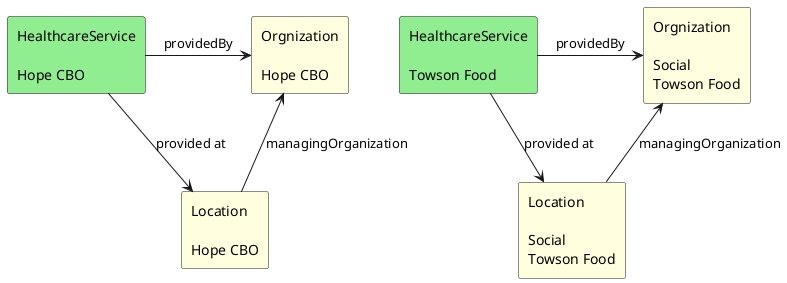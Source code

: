 @startuml

agent #LightGreen "HealthcareService\n\nTowson Food" as Service
agent #LightYellow "Orgnization\n\nSocial\nTowson Food" as Orgnization
agent #LightYellow "Location\n\nSocial\nTowson Food" as Location

agent #LightGreen "HealthcareService\n\nHope CBO" as Service1
agent #LightYellow "Orgnization\n\nHope CBO" as Orgnization1
agent #LightYellow "Location\n\nHope CBO" as Location1


Service -right-> Orgnization: providedBy
Service -down-> Location: provided at
Location -up-> Orgnization: managingOrganization

Service1 -right-> Orgnization1: providedBy
Service1 -down-> Location1: provided at
Location1 -up-> Orgnization1: managingOrganization



@enduml